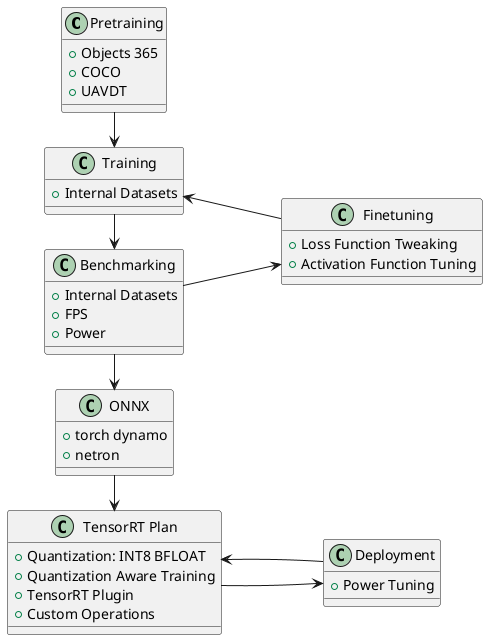 @startuml
left to right direction

class "Pretraining" {
    + Objects 365
    + COCO
    + UAVDT
}
class "Benchmarking" {
    + Internal Datasets
    + FPS
    + Power
}

class "Finetuning" {
    + Loss Function Tweaking
    + Activation Function Tuning
}

class ONNX{
    + torch dynamo
    + netron
}
class "Training" {
    + Internal Datasets

}
class "TensorRT Plan" {
    + Quantization: INT8 BFLOAT
    + Quantization Aware Training
    + TensorRT Plugin
    + Custom Operations
}

class "Deployment" {
    + Power Tuning
}

Pretraining -> Training
Training -> Benchmarking
Benchmarking -> ONNX
Benchmarking --> Finetuning
Finetuning --> Training
ONNX -> "TensorRT Plan"
"TensorRT Plan" --> Deployment
Deployment --> "TensorRT Plan"

@enduml
